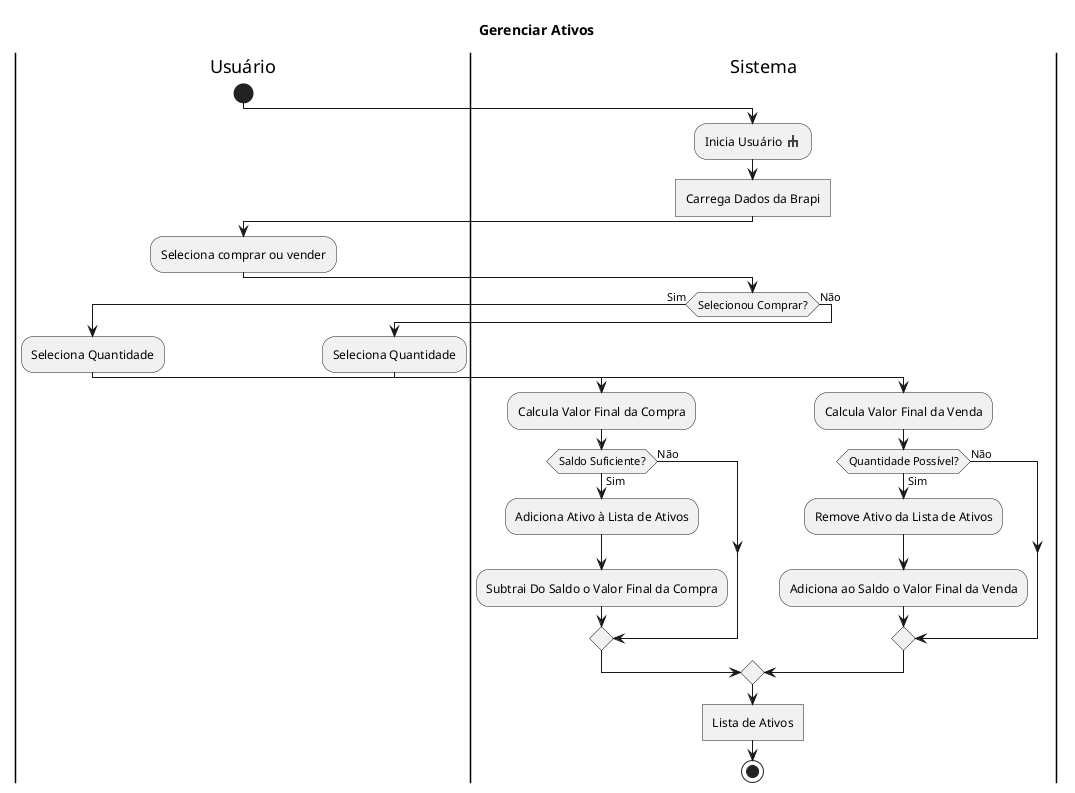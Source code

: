 @startuml

sprite $rake [16x16/8] {
0000000000000000
0000000jj0000000
0000000jj0000000
0005555jj5555000
000jjeejjeejj000
000jj00jj00jj000
000jj00jj00jj000
0000000000000000
}

title Gerenciar Ativos

|Usuário|
start
|Sistema|
:Inicia Usuário <$rake>;
:Carrega Dados da Brapi]
|Usuário|
:Seleciona comprar ou vender;
|Sistema|
if(Selecionou Comprar?) then (Sim)
|Usuário|
    :Seleciona Quantidade;
    |Sistema|
    :Calcula Valor Final da Compra;
    if(Saldo Suficiente?) then (Sim)
        :Adiciona Ativo à Lista de Ativos;
        :Subtrai Do Saldo o Valor Final da Compra;
    else (Não)
    endif
else (Não)
|Usuário|
    :Seleciona Quantidade;
    |Sistema|
    :Calcula Valor Final da Venda;
    if(Quantidade Possível?) then (Sim)
        :Remove Ativo da Lista de Ativos;
        :Adiciona ao Saldo o Valor Final da Venda;
    else (Não)
    endif
endif
:Lista de Ativos]
stop

@enduml